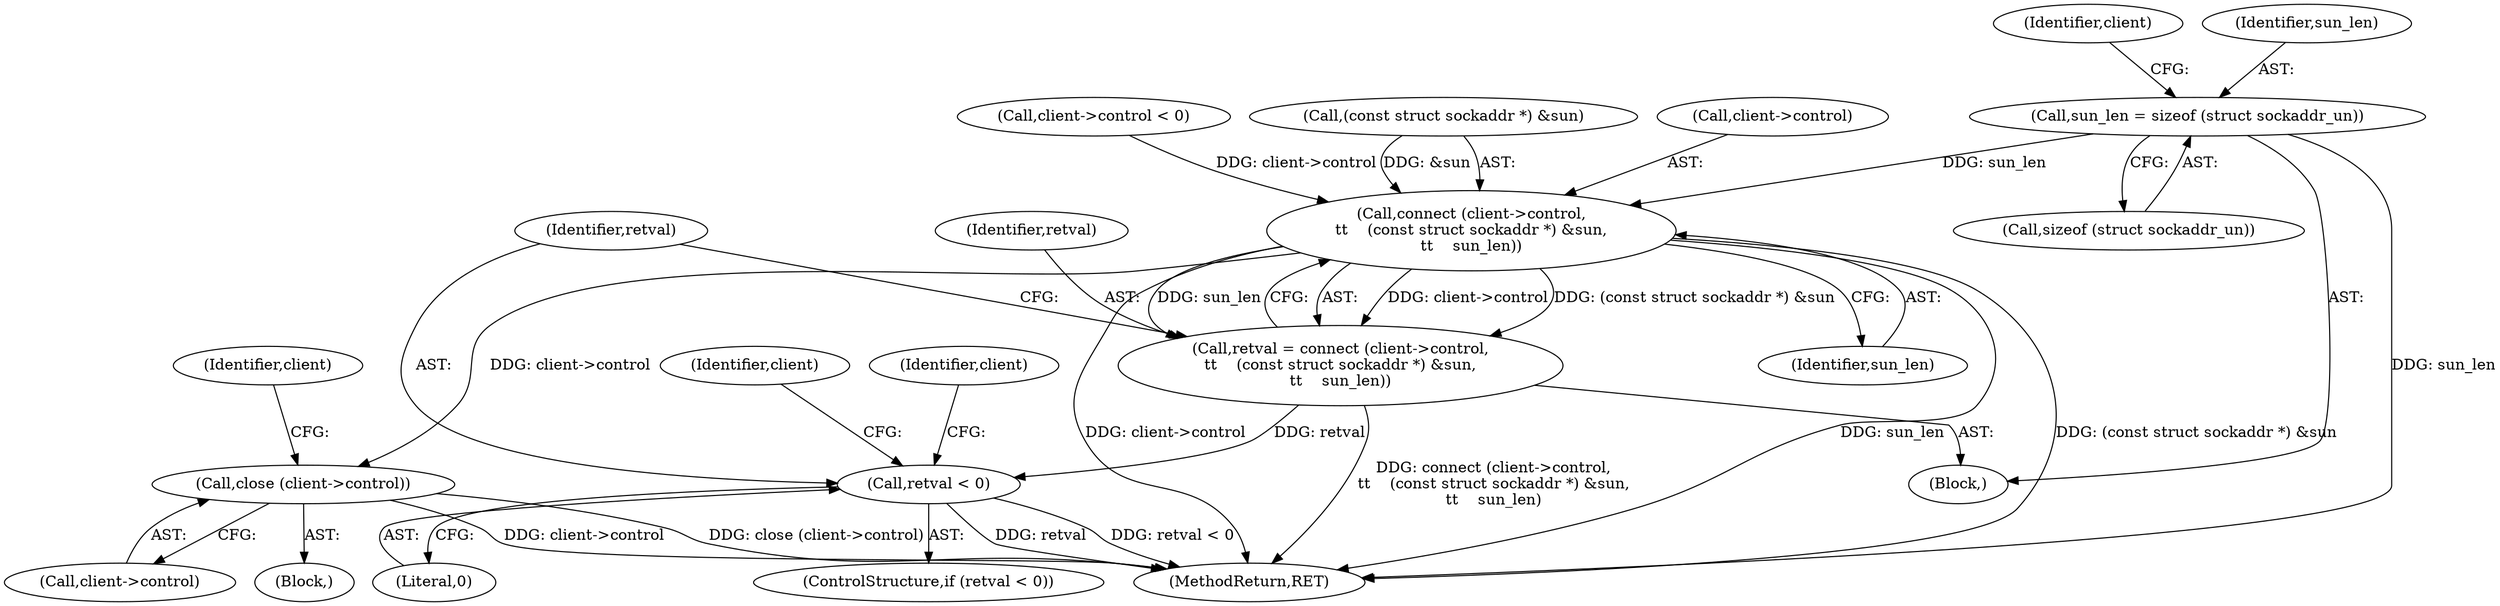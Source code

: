 digraph "0_libfep_293d9d3f_0@API" {
"1000176" [label="(Call,sun_len = sizeof (struct sockaddr_un))"];
"1000201" [label="(Call,connect (client->control,\n\t\t    (const struct sockaddr *) &sun,\n\t\t    sun_len))"];
"1000199" [label="(Call,retval = connect (client->control,\n\t\t    (const struct sockaddr *) &sun,\n\t\t    sun_len))"];
"1000211" [label="(Call,retval < 0)"];
"1000215" [label="(Call,close (client->control))"];
"1000189" [label="(Call,client->control < 0)"];
"1000102" [label="(Block,)"];
"1000220" [label="(Identifier,client)"];
"1000199" [label="(Call,retval = connect (client->control,\n\t\t    (const struct sockaddr *) &sun,\n\t\t    sun_len))"];
"1000182" [label="(Identifier,client)"];
"1000225" [label="(MethodReturn,RET)"];
"1000212" [label="(Identifier,retval)"];
"1000205" [label="(Call,(const struct sockaddr *) &sun)"];
"1000213" [label="(Literal,0)"];
"1000178" [label="(Call,sizeof (struct sockaddr_un))"];
"1000176" [label="(Call,sun_len = sizeof (struct sockaddr_un))"];
"1000211" [label="(Call,retval < 0)"];
"1000200" [label="(Identifier,retval)"];
"1000216" [label="(Call,client->control)"];
"1000224" [label="(Identifier,client)"];
"1000217" [label="(Identifier,client)"];
"1000210" [label="(ControlStructure,if (retval < 0))"];
"1000214" [label="(Block,)"];
"1000201" [label="(Call,connect (client->control,\n\t\t    (const struct sockaddr *) &sun,\n\t\t    sun_len))"];
"1000177" [label="(Identifier,sun_len)"];
"1000209" [label="(Identifier,sun_len)"];
"1000202" [label="(Call,client->control)"];
"1000215" [label="(Call,close (client->control))"];
"1000176" -> "1000102"  [label="AST: "];
"1000176" -> "1000178"  [label="CFG: "];
"1000177" -> "1000176"  [label="AST: "];
"1000178" -> "1000176"  [label="AST: "];
"1000182" -> "1000176"  [label="CFG: "];
"1000176" -> "1000225"  [label="DDG: sun_len"];
"1000176" -> "1000201"  [label="DDG: sun_len"];
"1000201" -> "1000199"  [label="AST: "];
"1000201" -> "1000209"  [label="CFG: "];
"1000202" -> "1000201"  [label="AST: "];
"1000205" -> "1000201"  [label="AST: "];
"1000209" -> "1000201"  [label="AST: "];
"1000199" -> "1000201"  [label="CFG: "];
"1000201" -> "1000225"  [label="DDG: sun_len"];
"1000201" -> "1000225"  [label="DDG: (const struct sockaddr *) &sun"];
"1000201" -> "1000225"  [label="DDG: client->control"];
"1000201" -> "1000199"  [label="DDG: client->control"];
"1000201" -> "1000199"  [label="DDG: (const struct sockaddr *) &sun"];
"1000201" -> "1000199"  [label="DDG: sun_len"];
"1000189" -> "1000201"  [label="DDG: client->control"];
"1000205" -> "1000201"  [label="DDG: &sun"];
"1000201" -> "1000215"  [label="DDG: client->control"];
"1000199" -> "1000102"  [label="AST: "];
"1000200" -> "1000199"  [label="AST: "];
"1000212" -> "1000199"  [label="CFG: "];
"1000199" -> "1000225"  [label="DDG: connect (client->control,\n\t\t    (const struct sockaddr *) &sun,\n\t\t    sun_len)"];
"1000199" -> "1000211"  [label="DDG: retval"];
"1000211" -> "1000210"  [label="AST: "];
"1000211" -> "1000213"  [label="CFG: "];
"1000212" -> "1000211"  [label="AST: "];
"1000213" -> "1000211"  [label="AST: "];
"1000217" -> "1000211"  [label="CFG: "];
"1000224" -> "1000211"  [label="CFG: "];
"1000211" -> "1000225"  [label="DDG: retval"];
"1000211" -> "1000225"  [label="DDG: retval < 0"];
"1000215" -> "1000214"  [label="AST: "];
"1000215" -> "1000216"  [label="CFG: "];
"1000216" -> "1000215"  [label="AST: "];
"1000220" -> "1000215"  [label="CFG: "];
"1000215" -> "1000225"  [label="DDG: client->control"];
"1000215" -> "1000225"  [label="DDG: close (client->control)"];
}
